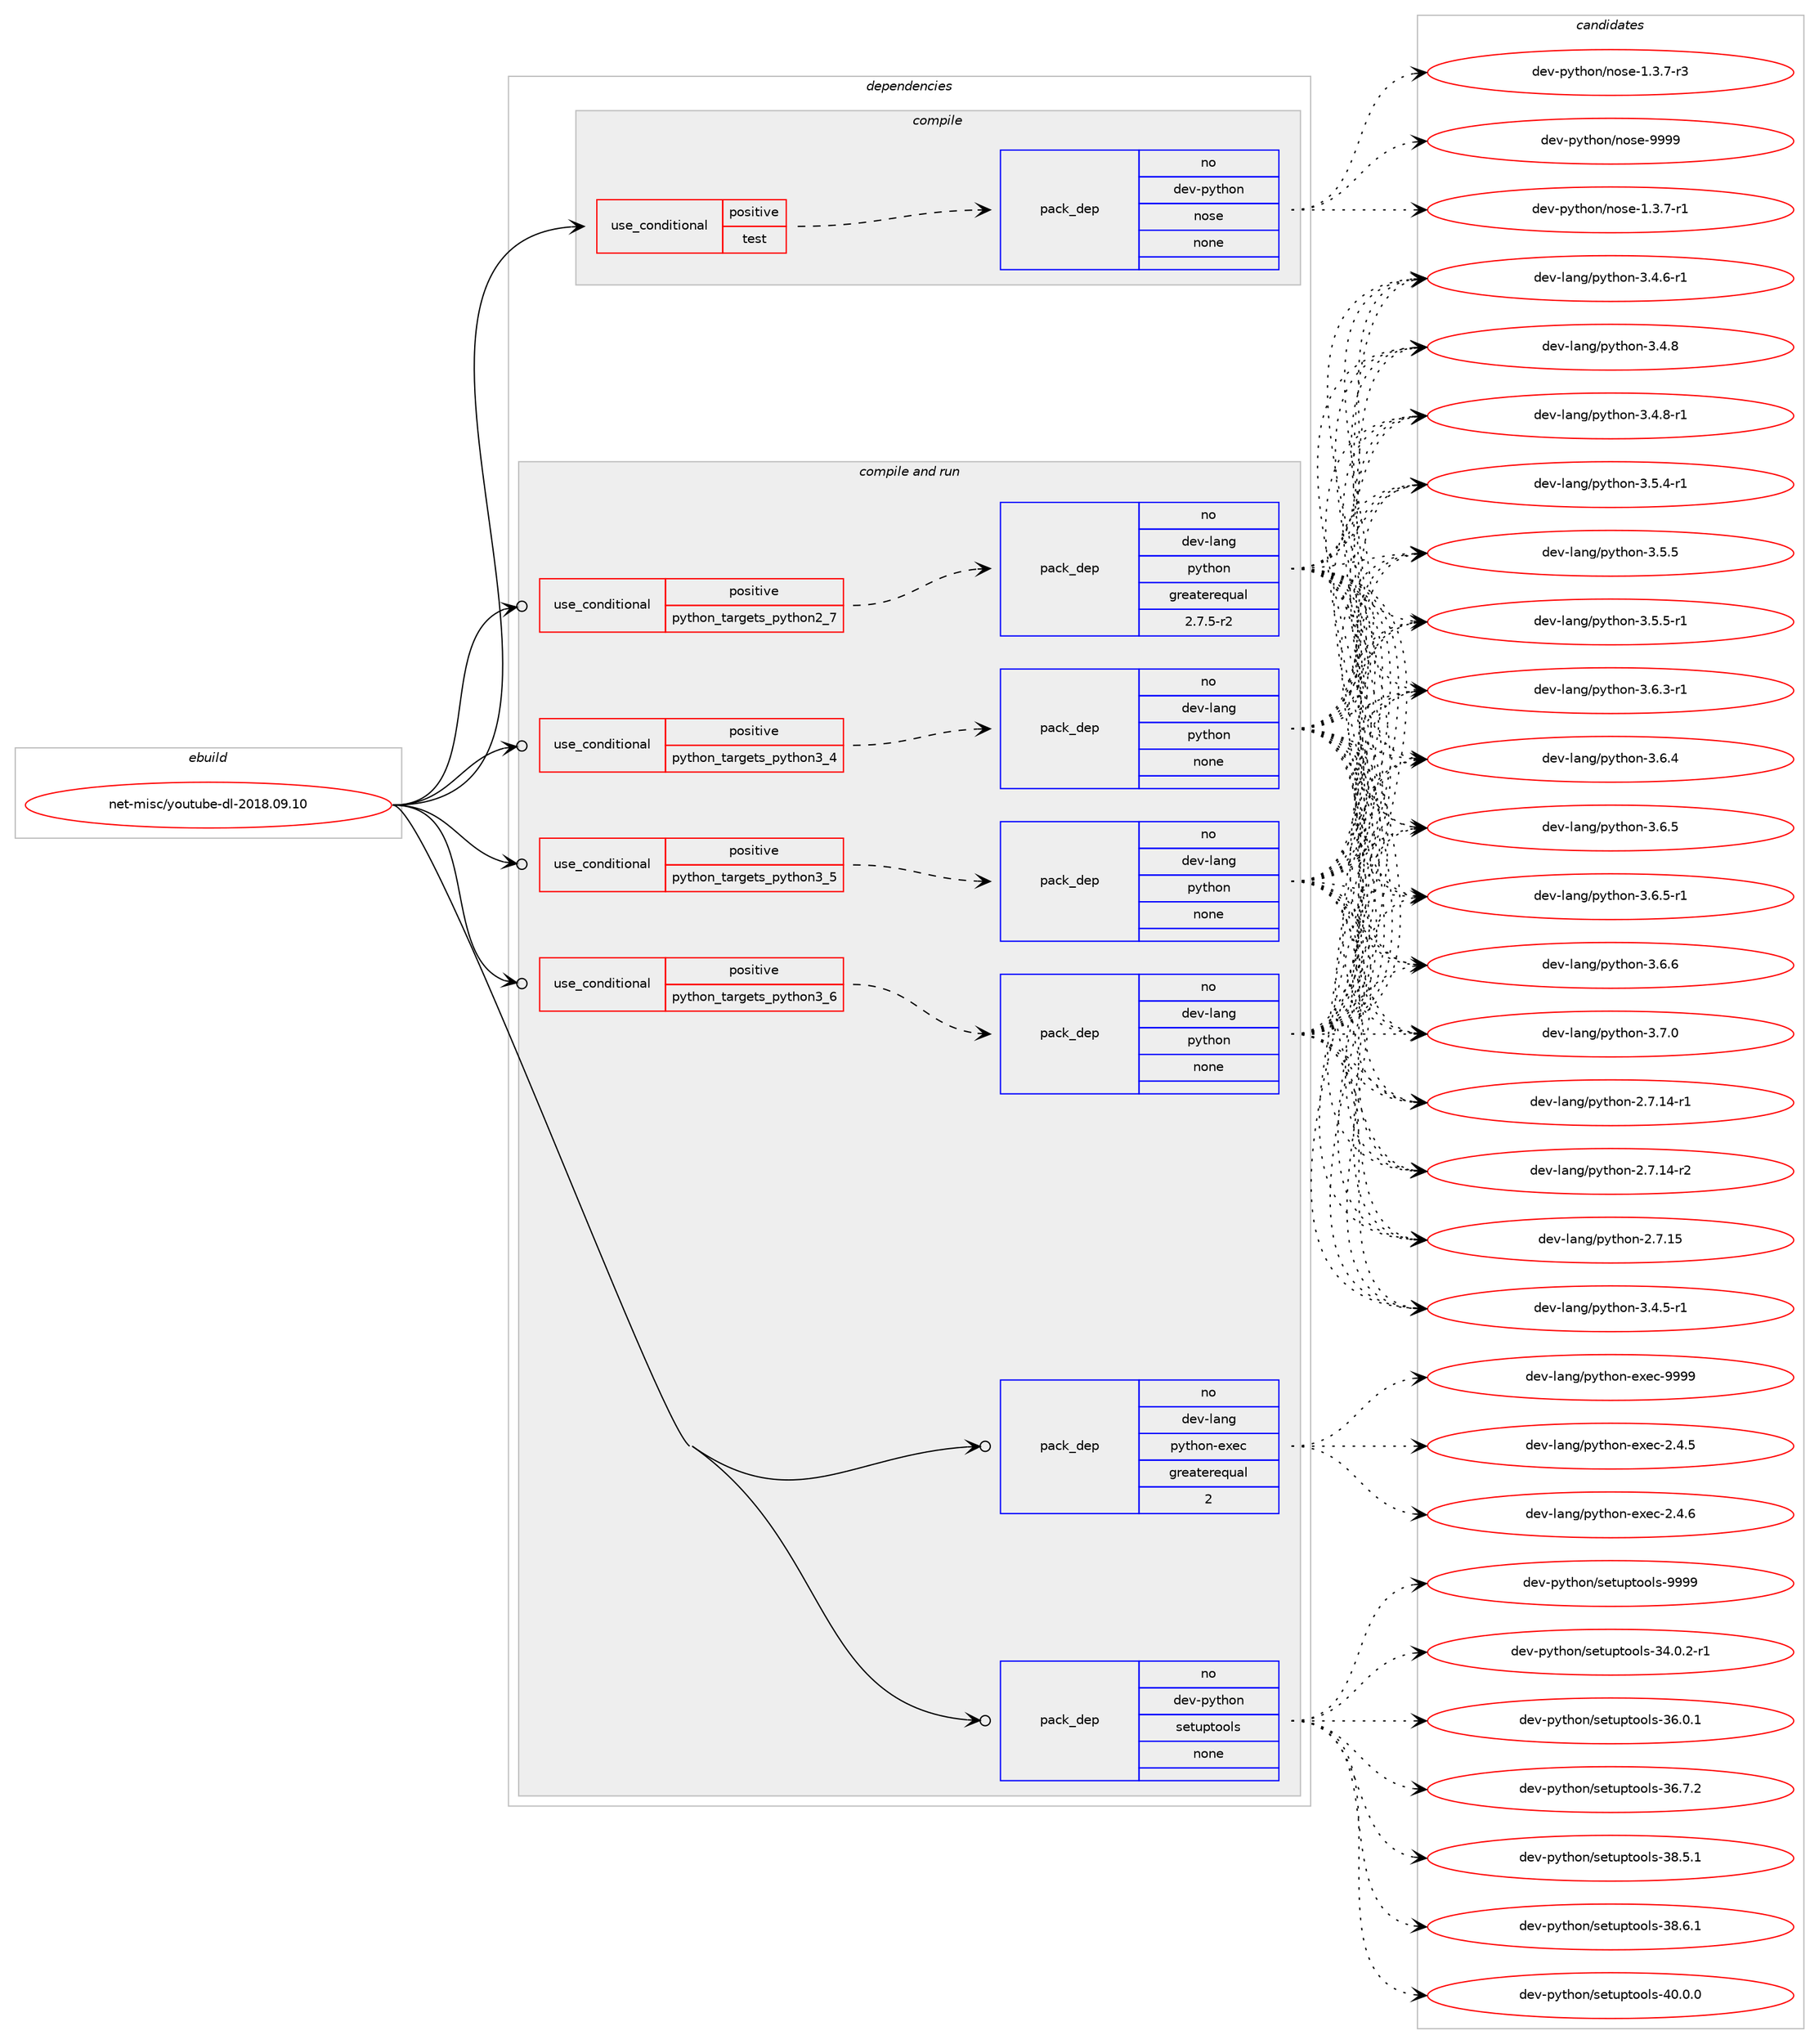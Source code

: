 digraph prolog {

# *************
# Graph options
# *************

newrank=true;
concentrate=true;
compound=true;
graph [rankdir=LR,fontname=Helvetica,fontsize=10,ranksep=1.5];#, ranksep=2.5, nodesep=0.2];
edge  [arrowhead=vee];
node  [fontname=Helvetica,fontsize=10];

# **********
# The ebuild
# **********

subgraph cluster_leftcol {
color=gray;
rank=same;
label=<<i>ebuild</i>>;
id [label="net-misc/youtube-dl-2018.09.10", color=red, width=4, href="../net-misc/youtube-dl-2018.09.10.svg"];
}

# ****************
# The dependencies
# ****************

subgraph cluster_midcol {
color=gray;
label=<<i>dependencies</i>>;
subgraph cluster_compile {
fillcolor="#eeeeee";
style=filled;
label=<<i>compile</i>>;
subgraph cond925 {
dependency3034 [label=<<TABLE BORDER="0" CELLBORDER="1" CELLSPACING="0" CELLPADDING="4"><TR><TD ROWSPAN="3" CELLPADDING="10">use_conditional</TD></TR><TR><TD>positive</TD></TR><TR><TD>test</TD></TR></TABLE>>, shape=none, color=red];
subgraph pack2064 {
dependency3035 [label=<<TABLE BORDER="0" CELLBORDER="1" CELLSPACING="0" CELLPADDING="4" WIDTH="220"><TR><TD ROWSPAN="6" CELLPADDING="30">pack_dep</TD></TR><TR><TD WIDTH="110">no</TD></TR><TR><TD>dev-python</TD></TR><TR><TD>nose</TD></TR><TR><TD>none</TD></TR><TR><TD></TD></TR></TABLE>>, shape=none, color=blue];
}
dependency3034:e -> dependency3035:w [weight=20,style="dashed",arrowhead="vee"];
}
id:e -> dependency3034:w [weight=20,style="solid",arrowhead="vee"];
}
subgraph cluster_compileandrun {
fillcolor="#eeeeee";
style=filled;
label=<<i>compile and run</i>>;
subgraph cond926 {
dependency3036 [label=<<TABLE BORDER="0" CELLBORDER="1" CELLSPACING="0" CELLPADDING="4"><TR><TD ROWSPAN="3" CELLPADDING="10">use_conditional</TD></TR><TR><TD>positive</TD></TR><TR><TD>python_targets_python2_7</TD></TR></TABLE>>, shape=none, color=red];
subgraph pack2065 {
dependency3037 [label=<<TABLE BORDER="0" CELLBORDER="1" CELLSPACING="0" CELLPADDING="4" WIDTH="220"><TR><TD ROWSPAN="6" CELLPADDING="30">pack_dep</TD></TR><TR><TD WIDTH="110">no</TD></TR><TR><TD>dev-lang</TD></TR><TR><TD>python</TD></TR><TR><TD>greaterequal</TD></TR><TR><TD>2.7.5-r2</TD></TR></TABLE>>, shape=none, color=blue];
}
dependency3036:e -> dependency3037:w [weight=20,style="dashed",arrowhead="vee"];
}
id:e -> dependency3036:w [weight=20,style="solid",arrowhead="odotvee"];
subgraph cond927 {
dependency3038 [label=<<TABLE BORDER="0" CELLBORDER="1" CELLSPACING="0" CELLPADDING="4"><TR><TD ROWSPAN="3" CELLPADDING="10">use_conditional</TD></TR><TR><TD>positive</TD></TR><TR><TD>python_targets_python3_4</TD></TR></TABLE>>, shape=none, color=red];
subgraph pack2066 {
dependency3039 [label=<<TABLE BORDER="0" CELLBORDER="1" CELLSPACING="0" CELLPADDING="4" WIDTH="220"><TR><TD ROWSPAN="6" CELLPADDING="30">pack_dep</TD></TR><TR><TD WIDTH="110">no</TD></TR><TR><TD>dev-lang</TD></TR><TR><TD>python</TD></TR><TR><TD>none</TD></TR><TR><TD></TD></TR></TABLE>>, shape=none, color=blue];
}
dependency3038:e -> dependency3039:w [weight=20,style="dashed",arrowhead="vee"];
}
id:e -> dependency3038:w [weight=20,style="solid",arrowhead="odotvee"];
subgraph cond928 {
dependency3040 [label=<<TABLE BORDER="0" CELLBORDER="1" CELLSPACING="0" CELLPADDING="4"><TR><TD ROWSPAN="3" CELLPADDING="10">use_conditional</TD></TR><TR><TD>positive</TD></TR><TR><TD>python_targets_python3_5</TD></TR></TABLE>>, shape=none, color=red];
subgraph pack2067 {
dependency3041 [label=<<TABLE BORDER="0" CELLBORDER="1" CELLSPACING="0" CELLPADDING="4" WIDTH="220"><TR><TD ROWSPAN="6" CELLPADDING="30">pack_dep</TD></TR><TR><TD WIDTH="110">no</TD></TR><TR><TD>dev-lang</TD></TR><TR><TD>python</TD></TR><TR><TD>none</TD></TR><TR><TD></TD></TR></TABLE>>, shape=none, color=blue];
}
dependency3040:e -> dependency3041:w [weight=20,style="dashed",arrowhead="vee"];
}
id:e -> dependency3040:w [weight=20,style="solid",arrowhead="odotvee"];
subgraph cond929 {
dependency3042 [label=<<TABLE BORDER="0" CELLBORDER="1" CELLSPACING="0" CELLPADDING="4"><TR><TD ROWSPAN="3" CELLPADDING="10">use_conditional</TD></TR><TR><TD>positive</TD></TR><TR><TD>python_targets_python3_6</TD></TR></TABLE>>, shape=none, color=red];
subgraph pack2068 {
dependency3043 [label=<<TABLE BORDER="0" CELLBORDER="1" CELLSPACING="0" CELLPADDING="4" WIDTH="220"><TR><TD ROWSPAN="6" CELLPADDING="30">pack_dep</TD></TR><TR><TD WIDTH="110">no</TD></TR><TR><TD>dev-lang</TD></TR><TR><TD>python</TD></TR><TR><TD>none</TD></TR><TR><TD></TD></TR></TABLE>>, shape=none, color=blue];
}
dependency3042:e -> dependency3043:w [weight=20,style="dashed",arrowhead="vee"];
}
id:e -> dependency3042:w [weight=20,style="solid",arrowhead="odotvee"];
subgraph pack2069 {
dependency3044 [label=<<TABLE BORDER="0" CELLBORDER="1" CELLSPACING="0" CELLPADDING="4" WIDTH="220"><TR><TD ROWSPAN="6" CELLPADDING="30">pack_dep</TD></TR><TR><TD WIDTH="110">no</TD></TR><TR><TD>dev-lang</TD></TR><TR><TD>python-exec</TD></TR><TR><TD>greaterequal</TD></TR><TR><TD>2</TD></TR></TABLE>>, shape=none, color=blue];
}
id:e -> dependency3044:w [weight=20,style="solid",arrowhead="odotvee"];
subgraph pack2070 {
dependency3045 [label=<<TABLE BORDER="0" CELLBORDER="1" CELLSPACING="0" CELLPADDING="4" WIDTH="220"><TR><TD ROWSPAN="6" CELLPADDING="30">pack_dep</TD></TR><TR><TD WIDTH="110">no</TD></TR><TR><TD>dev-python</TD></TR><TR><TD>setuptools</TD></TR><TR><TD>none</TD></TR><TR><TD></TD></TR></TABLE>>, shape=none, color=blue];
}
id:e -> dependency3045:w [weight=20,style="solid",arrowhead="odotvee"];
}
subgraph cluster_run {
fillcolor="#eeeeee";
style=filled;
label=<<i>run</i>>;
}
}

# **************
# The candidates
# **************

subgraph cluster_choices {
rank=same;
color=gray;
label=<<i>candidates</i>>;

subgraph choice2064 {
color=black;
nodesep=1;
choice10010111845112121116104111110471101111151014549465146554511449 [label="dev-python/nose-1.3.7-r1", color=red, width=4,href="../dev-python/nose-1.3.7-r1.svg"];
choice10010111845112121116104111110471101111151014549465146554511451 [label="dev-python/nose-1.3.7-r3", color=red, width=4,href="../dev-python/nose-1.3.7-r3.svg"];
choice10010111845112121116104111110471101111151014557575757 [label="dev-python/nose-9999", color=red, width=4,href="../dev-python/nose-9999.svg"];
dependency3035:e -> choice10010111845112121116104111110471101111151014549465146554511449:w [style=dotted,weight="100"];
dependency3035:e -> choice10010111845112121116104111110471101111151014549465146554511451:w [style=dotted,weight="100"];
dependency3035:e -> choice10010111845112121116104111110471101111151014557575757:w [style=dotted,weight="100"];
}
subgraph choice2065 {
color=black;
nodesep=1;
choice100101118451089711010347112121116104111110455046554649524511449 [label="dev-lang/python-2.7.14-r1", color=red, width=4,href="../dev-lang/python-2.7.14-r1.svg"];
choice100101118451089711010347112121116104111110455046554649524511450 [label="dev-lang/python-2.7.14-r2", color=red, width=4,href="../dev-lang/python-2.7.14-r2.svg"];
choice10010111845108971101034711212111610411111045504655464953 [label="dev-lang/python-2.7.15", color=red, width=4,href="../dev-lang/python-2.7.15.svg"];
choice1001011184510897110103471121211161041111104551465246534511449 [label="dev-lang/python-3.4.5-r1", color=red, width=4,href="../dev-lang/python-3.4.5-r1.svg"];
choice1001011184510897110103471121211161041111104551465246544511449 [label="dev-lang/python-3.4.6-r1", color=red, width=4,href="../dev-lang/python-3.4.6-r1.svg"];
choice100101118451089711010347112121116104111110455146524656 [label="dev-lang/python-3.4.8", color=red, width=4,href="../dev-lang/python-3.4.8.svg"];
choice1001011184510897110103471121211161041111104551465246564511449 [label="dev-lang/python-3.4.8-r1", color=red, width=4,href="../dev-lang/python-3.4.8-r1.svg"];
choice1001011184510897110103471121211161041111104551465346524511449 [label="dev-lang/python-3.5.4-r1", color=red, width=4,href="../dev-lang/python-3.5.4-r1.svg"];
choice100101118451089711010347112121116104111110455146534653 [label="dev-lang/python-3.5.5", color=red, width=4,href="../dev-lang/python-3.5.5.svg"];
choice1001011184510897110103471121211161041111104551465346534511449 [label="dev-lang/python-3.5.5-r1", color=red, width=4,href="../dev-lang/python-3.5.5-r1.svg"];
choice1001011184510897110103471121211161041111104551465446514511449 [label="dev-lang/python-3.6.3-r1", color=red, width=4,href="../dev-lang/python-3.6.3-r1.svg"];
choice100101118451089711010347112121116104111110455146544652 [label="dev-lang/python-3.6.4", color=red, width=4,href="../dev-lang/python-3.6.4.svg"];
choice100101118451089711010347112121116104111110455146544653 [label="dev-lang/python-3.6.5", color=red, width=4,href="../dev-lang/python-3.6.5.svg"];
choice1001011184510897110103471121211161041111104551465446534511449 [label="dev-lang/python-3.6.5-r1", color=red, width=4,href="../dev-lang/python-3.6.5-r1.svg"];
choice100101118451089711010347112121116104111110455146544654 [label="dev-lang/python-3.6.6", color=red, width=4,href="../dev-lang/python-3.6.6.svg"];
choice100101118451089711010347112121116104111110455146554648 [label="dev-lang/python-3.7.0", color=red, width=4,href="../dev-lang/python-3.7.0.svg"];
dependency3037:e -> choice100101118451089711010347112121116104111110455046554649524511449:w [style=dotted,weight="100"];
dependency3037:e -> choice100101118451089711010347112121116104111110455046554649524511450:w [style=dotted,weight="100"];
dependency3037:e -> choice10010111845108971101034711212111610411111045504655464953:w [style=dotted,weight="100"];
dependency3037:e -> choice1001011184510897110103471121211161041111104551465246534511449:w [style=dotted,weight="100"];
dependency3037:e -> choice1001011184510897110103471121211161041111104551465246544511449:w [style=dotted,weight="100"];
dependency3037:e -> choice100101118451089711010347112121116104111110455146524656:w [style=dotted,weight="100"];
dependency3037:e -> choice1001011184510897110103471121211161041111104551465246564511449:w [style=dotted,weight="100"];
dependency3037:e -> choice1001011184510897110103471121211161041111104551465346524511449:w [style=dotted,weight="100"];
dependency3037:e -> choice100101118451089711010347112121116104111110455146534653:w [style=dotted,weight="100"];
dependency3037:e -> choice1001011184510897110103471121211161041111104551465346534511449:w [style=dotted,weight="100"];
dependency3037:e -> choice1001011184510897110103471121211161041111104551465446514511449:w [style=dotted,weight="100"];
dependency3037:e -> choice100101118451089711010347112121116104111110455146544652:w [style=dotted,weight="100"];
dependency3037:e -> choice100101118451089711010347112121116104111110455146544653:w [style=dotted,weight="100"];
dependency3037:e -> choice1001011184510897110103471121211161041111104551465446534511449:w [style=dotted,weight="100"];
dependency3037:e -> choice100101118451089711010347112121116104111110455146544654:w [style=dotted,weight="100"];
dependency3037:e -> choice100101118451089711010347112121116104111110455146554648:w [style=dotted,weight="100"];
}
subgraph choice2066 {
color=black;
nodesep=1;
choice100101118451089711010347112121116104111110455046554649524511449 [label="dev-lang/python-2.7.14-r1", color=red, width=4,href="../dev-lang/python-2.7.14-r1.svg"];
choice100101118451089711010347112121116104111110455046554649524511450 [label="dev-lang/python-2.7.14-r2", color=red, width=4,href="../dev-lang/python-2.7.14-r2.svg"];
choice10010111845108971101034711212111610411111045504655464953 [label="dev-lang/python-2.7.15", color=red, width=4,href="../dev-lang/python-2.7.15.svg"];
choice1001011184510897110103471121211161041111104551465246534511449 [label="dev-lang/python-3.4.5-r1", color=red, width=4,href="../dev-lang/python-3.4.5-r1.svg"];
choice1001011184510897110103471121211161041111104551465246544511449 [label="dev-lang/python-3.4.6-r1", color=red, width=4,href="../dev-lang/python-3.4.6-r1.svg"];
choice100101118451089711010347112121116104111110455146524656 [label="dev-lang/python-3.4.8", color=red, width=4,href="../dev-lang/python-3.4.8.svg"];
choice1001011184510897110103471121211161041111104551465246564511449 [label="dev-lang/python-3.4.8-r1", color=red, width=4,href="../dev-lang/python-3.4.8-r1.svg"];
choice1001011184510897110103471121211161041111104551465346524511449 [label="dev-lang/python-3.5.4-r1", color=red, width=4,href="../dev-lang/python-3.5.4-r1.svg"];
choice100101118451089711010347112121116104111110455146534653 [label="dev-lang/python-3.5.5", color=red, width=4,href="../dev-lang/python-3.5.5.svg"];
choice1001011184510897110103471121211161041111104551465346534511449 [label="dev-lang/python-3.5.5-r1", color=red, width=4,href="../dev-lang/python-3.5.5-r1.svg"];
choice1001011184510897110103471121211161041111104551465446514511449 [label="dev-lang/python-3.6.3-r1", color=red, width=4,href="../dev-lang/python-3.6.3-r1.svg"];
choice100101118451089711010347112121116104111110455146544652 [label="dev-lang/python-3.6.4", color=red, width=4,href="../dev-lang/python-3.6.4.svg"];
choice100101118451089711010347112121116104111110455146544653 [label="dev-lang/python-3.6.5", color=red, width=4,href="../dev-lang/python-3.6.5.svg"];
choice1001011184510897110103471121211161041111104551465446534511449 [label="dev-lang/python-3.6.5-r1", color=red, width=4,href="../dev-lang/python-3.6.5-r1.svg"];
choice100101118451089711010347112121116104111110455146544654 [label="dev-lang/python-3.6.6", color=red, width=4,href="../dev-lang/python-3.6.6.svg"];
choice100101118451089711010347112121116104111110455146554648 [label="dev-lang/python-3.7.0", color=red, width=4,href="../dev-lang/python-3.7.0.svg"];
dependency3039:e -> choice100101118451089711010347112121116104111110455046554649524511449:w [style=dotted,weight="100"];
dependency3039:e -> choice100101118451089711010347112121116104111110455046554649524511450:w [style=dotted,weight="100"];
dependency3039:e -> choice10010111845108971101034711212111610411111045504655464953:w [style=dotted,weight="100"];
dependency3039:e -> choice1001011184510897110103471121211161041111104551465246534511449:w [style=dotted,weight="100"];
dependency3039:e -> choice1001011184510897110103471121211161041111104551465246544511449:w [style=dotted,weight="100"];
dependency3039:e -> choice100101118451089711010347112121116104111110455146524656:w [style=dotted,weight="100"];
dependency3039:e -> choice1001011184510897110103471121211161041111104551465246564511449:w [style=dotted,weight="100"];
dependency3039:e -> choice1001011184510897110103471121211161041111104551465346524511449:w [style=dotted,weight="100"];
dependency3039:e -> choice100101118451089711010347112121116104111110455146534653:w [style=dotted,weight="100"];
dependency3039:e -> choice1001011184510897110103471121211161041111104551465346534511449:w [style=dotted,weight="100"];
dependency3039:e -> choice1001011184510897110103471121211161041111104551465446514511449:w [style=dotted,weight="100"];
dependency3039:e -> choice100101118451089711010347112121116104111110455146544652:w [style=dotted,weight="100"];
dependency3039:e -> choice100101118451089711010347112121116104111110455146544653:w [style=dotted,weight="100"];
dependency3039:e -> choice1001011184510897110103471121211161041111104551465446534511449:w [style=dotted,weight="100"];
dependency3039:e -> choice100101118451089711010347112121116104111110455146544654:w [style=dotted,weight="100"];
dependency3039:e -> choice100101118451089711010347112121116104111110455146554648:w [style=dotted,weight="100"];
}
subgraph choice2067 {
color=black;
nodesep=1;
choice100101118451089711010347112121116104111110455046554649524511449 [label="dev-lang/python-2.7.14-r1", color=red, width=4,href="../dev-lang/python-2.7.14-r1.svg"];
choice100101118451089711010347112121116104111110455046554649524511450 [label="dev-lang/python-2.7.14-r2", color=red, width=4,href="../dev-lang/python-2.7.14-r2.svg"];
choice10010111845108971101034711212111610411111045504655464953 [label="dev-lang/python-2.7.15", color=red, width=4,href="../dev-lang/python-2.7.15.svg"];
choice1001011184510897110103471121211161041111104551465246534511449 [label="dev-lang/python-3.4.5-r1", color=red, width=4,href="../dev-lang/python-3.4.5-r1.svg"];
choice1001011184510897110103471121211161041111104551465246544511449 [label="dev-lang/python-3.4.6-r1", color=red, width=4,href="../dev-lang/python-3.4.6-r1.svg"];
choice100101118451089711010347112121116104111110455146524656 [label="dev-lang/python-3.4.8", color=red, width=4,href="../dev-lang/python-3.4.8.svg"];
choice1001011184510897110103471121211161041111104551465246564511449 [label="dev-lang/python-3.4.8-r1", color=red, width=4,href="../dev-lang/python-3.4.8-r1.svg"];
choice1001011184510897110103471121211161041111104551465346524511449 [label="dev-lang/python-3.5.4-r1", color=red, width=4,href="../dev-lang/python-3.5.4-r1.svg"];
choice100101118451089711010347112121116104111110455146534653 [label="dev-lang/python-3.5.5", color=red, width=4,href="../dev-lang/python-3.5.5.svg"];
choice1001011184510897110103471121211161041111104551465346534511449 [label="dev-lang/python-3.5.5-r1", color=red, width=4,href="../dev-lang/python-3.5.5-r1.svg"];
choice1001011184510897110103471121211161041111104551465446514511449 [label="dev-lang/python-3.6.3-r1", color=red, width=4,href="../dev-lang/python-3.6.3-r1.svg"];
choice100101118451089711010347112121116104111110455146544652 [label="dev-lang/python-3.6.4", color=red, width=4,href="../dev-lang/python-3.6.4.svg"];
choice100101118451089711010347112121116104111110455146544653 [label="dev-lang/python-3.6.5", color=red, width=4,href="../dev-lang/python-3.6.5.svg"];
choice1001011184510897110103471121211161041111104551465446534511449 [label="dev-lang/python-3.6.5-r1", color=red, width=4,href="../dev-lang/python-3.6.5-r1.svg"];
choice100101118451089711010347112121116104111110455146544654 [label="dev-lang/python-3.6.6", color=red, width=4,href="../dev-lang/python-3.6.6.svg"];
choice100101118451089711010347112121116104111110455146554648 [label="dev-lang/python-3.7.0", color=red, width=4,href="../dev-lang/python-3.7.0.svg"];
dependency3041:e -> choice100101118451089711010347112121116104111110455046554649524511449:w [style=dotted,weight="100"];
dependency3041:e -> choice100101118451089711010347112121116104111110455046554649524511450:w [style=dotted,weight="100"];
dependency3041:e -> choice10010111845108971101034711212111610411111045504655464953:w [style=dotted,weight="100"];
dependency3041:e -> choice1001011184510897110103471121211161041111104551465246534511449:w [style=dotted,weight="100"];
dependency3041:e -> choice1001011184510897110103471121211161041111104551465246544511449:w [style=dotted,weight="100"];
dependency3041:e -> choice100101118451089711010347112121116104111110455146524656:w [style=dotted,weight="100"];
dependency3041:e -> choice1001011184510897110103471121211161041111104551465246564511449:w [style=dotted,weight="100"];
dependency3041:e -> choice1001011184510897110103471121211161041111104551465346524511449:w [style=dotted,weight="100"];
dependency3041:e -> choice100101118451089711010347112121116104111110455146534653:w [style=dotted,weight="100"];
dependency3041:e -> choice1001011184510897110103471121211161041111104551465346534511449:w [style=dotted,weight="100"];
dependency3041:e -> choice1001011184510897110103471121211161041111104551465446514511449:w [style=dotted,weight="100"];
dependency3041:e -> choice100101118451089711010347112121116104111110455146544652:w [style=dotted,weight="100"];
dependency3041:e -> choice100101118451089711010347112121116104111110455146544653:w [style=dotted,weight="100"];
dependency3041:e -> choice1001011184510897110103471121211161041111104551465446534511449:w [style=dotted,weight="100"];
dependency3041:e -> choice100101118451089711010347112121116104111110455146544654:w [style=dotted,weight="100"];
dependency3041:e -> choice100101118451089711010347112121116104111110455146554648:w [style=dotted,weight="100"];
}
subgraph choice2068 {
color=black;
nodesep=1;
choice100101118451089711010347112121116104111110455046554649524511449 [label="dev-lang/python-2.7.14-r1", color=red, width=4,href="../dev-lang/python-2.7.14-r1.svg"];
choice100101118451089711010347112121116104111110455046554649524511450 [label="dev-lang/python-2.7.14-r2", color=red, width=4,href="../dev-lang/python-2.7.14-r2.svg"];
choice10010111845108971101034711212111610411111045504655464953 [label="dev-lang/python-2.7.15", color=red, width=4,href="../dev-lang/python-2.7.15.svg"];
choice1001011184510897110103471121211161041111104551465246534511449 [label="dev-lang/python-3.4.5-r1", color=red, width=4,href="../dev-lang/python-3.4.5-r1.svg"];
choice1001011184510897110103471121211161041111104551465246544511449 [label="dev-lang/python-3.4.6-r1", color=red, width=4,href="../dev-lang/python-3.4.6-r1.svg"];
choice100101118451089711010347112121116104111110455146524656 [label="dev-lang/python-3.4.8", color=red, width=4,href="../dev-lang/python-3.4.8.svg"];
choice1001011184510897110103471121211161041111104551465246564511449 [label="dev-lang/python-3.4.8-r1", color=red, width=4,href="../dev-lang/python-3.4.8-r1.svg"];
choice1001011184510897110103471121211161041111104551465346524511449 [label="dev-lang/python-3.5.4-r1", color=red, width=4,href="../dev-lang/python-3.5.4-r1.svg"];
choice100101118451089711010347112121116104111110455146534653 [label="dev-lang/python-3.5.5", color=red, width=4,href="../dev-lang/python-3.5.5.svg"];
choice1001011184510897110103471121211161041111104551465346534511449 [label="dev-lang/python-3.5.5-r1", color=red, width=4,href="../dev-lang/python-3.5.5-r1.svg"];
choice1001011184510897110103471121211161041111104551465446514511449 [label="dev-lang/python-3.6.3-r1", color=red, width=4,href="../dev-lang/python-3.6.3-r1.svg"];
choice100101118451089711010347112121116104111110455146544652 [label="dev-lang/python-3.6.4", color=red, width=4,href="../dev-lang/python-3.6.4.svg"];
choice100101118451089711010347112121116104111110455146544653 [label="dev-lang/python-3.6.5", color=red, width=4,href="../dev-lang/python-3.6.5.svg"];
choice1001011184510897110103471121211161041111104551465446534511449 [label="dev-lang/python-3.6.5-r1", color=red, width=4,href="../dev-lang/python-3.6.5-r1.svg"];
choice100101118451089711010347112121116104111110455146544654 [label="dev-lang/python-3.6.6", color=red, width=4,href="../dev-lang/python-3.6.6.svg"];
choice100101118451089711010347112121116104111110455146554648 [label="dev-lang/python-3.7.0", color=red, width=4,href="../dev-lang/python-3.7.0.svg"];
dependency3043:e -> choice100101118451089711010347112121116104111110455046554649524511449:w [style=dotted,weight="100"];
dependency3043:e -> choice100101118451089711010347112121116104111110455046554649524511450:w [style=dotted,weight="100"];
dependency3043:e -> choice10010111845108971101034711212111610411111045504655464953:w [style=dotted,weight="100"];
dependency3043:e -> choice1001011184510897110103471121211161041111104551465246534511449:w [style=dotted,weight="100"];
dependency3043:e -> choice1001011184510897110103471121211161041111104551465246544511449:w [style=dotted,weight="100"];
dependency3043:e -> choice100101118451089711010347112121116104111110455146524656:w [style=dotted,weight="100"];
dependency3043:e -> choice1001011184510897110103471121211161041111104551465246564511449:w [style=dotted,weight="100"];
dependency3043:e -> choice1001011184510897110103471121211161041111104551465346524511449:w [style=dotted,weight="100"];
dependency3043:e -> choice100101118451089711010347112121116104111110455146534653:w [style=dotted,weight="100"];
dependency3043:e -> choice1001011184510897110103471121211161041111104551465346534511449:w [style=dotted,weight="100"];
dependency3043:e -> choice1001011184510897110103471121211161041111104551465446514511449:w [style=dotted,weight="100"];
dependency3043:e -> choice100101118451089711010347112121116104111110455146544652:w [style=dotted,weight="100"];
dependency3043:e -> choice100101118451089711010347112121116104111110455146544653:w [style=dotted,weight="100"];
dependency3043:e -> choice1001011184510897110103471121211161041111104551465446534511449:w [style=dotted,weight="100"];
dependency3043:e -> choice100101118451089711010347112121116104111110455146544654:w [style=dotted,weight="100"];
dependency3043:e -> choice100101118451089711010347112121116104111110455146554648:w [style=dotted,weight="100"];
}
subgraph choice2069 {
color=black;
nodesep=1;
choice1001011184510897110103471121211161041111104510112010199455046524653 [label="dev-lang/python-exec-2.4.5", color=red, width=4,href="../dev-lang/python-exec-2.4.5.svg"];
choice1001011184510897110103471121211161041111104510112010199455046524654 [label="dev-lang/python-exec-2.4.6", color=red, width=4,href="../dev-lang/python-exec-2.4.6.svg"];
choice10010111845108971101034711212111610411111045101120101994557575757 [label="dev-lang/python-exec-9999", color=red, width=4,href="../dev-lang/python-exec-9999.svg"];
dependency3044:e -> choice1001011184510897110103471121211161041111104510112010199455046524653:w [style=dotted,weight="100"];
dependency3044:e -> choice1001011184510897110103471121211161041111104510112010199455046524654:w [style=dotted,weight="100"];
dependency3044:e -> choice10010111845108971101034711212111610411111045101120101994557575757:w [style=dotted,weight="100"];
}
subgraph choice2070 {
color=black;
nodesep=1;
choice1001011184511212111610411111047115101116117112116111111108115455152464846504511449 [label="dev-python/setuptools-34.0.2-r1", color=red, width=4,href="../dev-python/setuptools-34.0.2-r1.svg"];
choice100101118451121211161041111104711510111611711211611111110811545515446484649 [label="dev-python/setuptools-36.0.1", color=red, width=4,href="../dev-python/setuptools-36.0.1.svg"];
choice100101118451121211161041111104711510111611711211611111110811545515446554650 [label="dev-python/setuptools-36.7.2", color=red, width=4,href="../dev-python/setuptools-36.7.2.svg"];
choice100101118451121211161041111104711510111611711211611111110811545515646534649 [label="dev-python/setuptools-38.5.1", color=red, width=4,href="../dev-python/setuptools-38.5.1.svg"];
choice100101118451121211161041111104711510111611711211611111110811545515646544649 [label="dev-python/setuptools-38.6.1", color=red, width=4,href="../dev-python/setuptools-38.6.1.svg"];
choice100101118451121211161041111104711510111611711211611111110811545524846484648 [label="dev-python/setuptools-40.0.0", color=red, width=4,href="../dev-python/setuptools-40.0.0.svg"];
choice10010111845112121116104111110471151011161171121161111111081154557575757 [label="dev-python/setuptools-9999", color=red, width=4,href="../dev-python/setuptools-9999.svg"];
dependency3045:e -> choice1001011184511212111610411111047115101116117112116111111108115455152464846504511449:w [style=dotted,weight="100"];
dependency3045:e -> choice100101118451121211161041111104711510111611711211611111110811545515446484649:w [style=dotted,weight="100"];
dependency3045:e -> choice100101118451121211161041111104711510111611711211611111110811545515446554650:w [style=dotted,weight="100"];
dependency3045:e -> choice100101118451121211161041111104711510111611711211611111110811545515646534649:w [style=dotted,weight="100"];
dependency3045:e -> choice100101118451121211161041111104711510111611711211611111110811545515646544649:w [style=dotted,weight="100"];
dependency3045:e -> choice100101118451121211161041111104711510111611711211611111110811545524846484648:w [style=dotted,weight="100"];
dependency3045:e -> choice10010111845112121116104111110471151011161171121161111111081154557575757:w [style=dotted,weight="100"];
}
}

}
